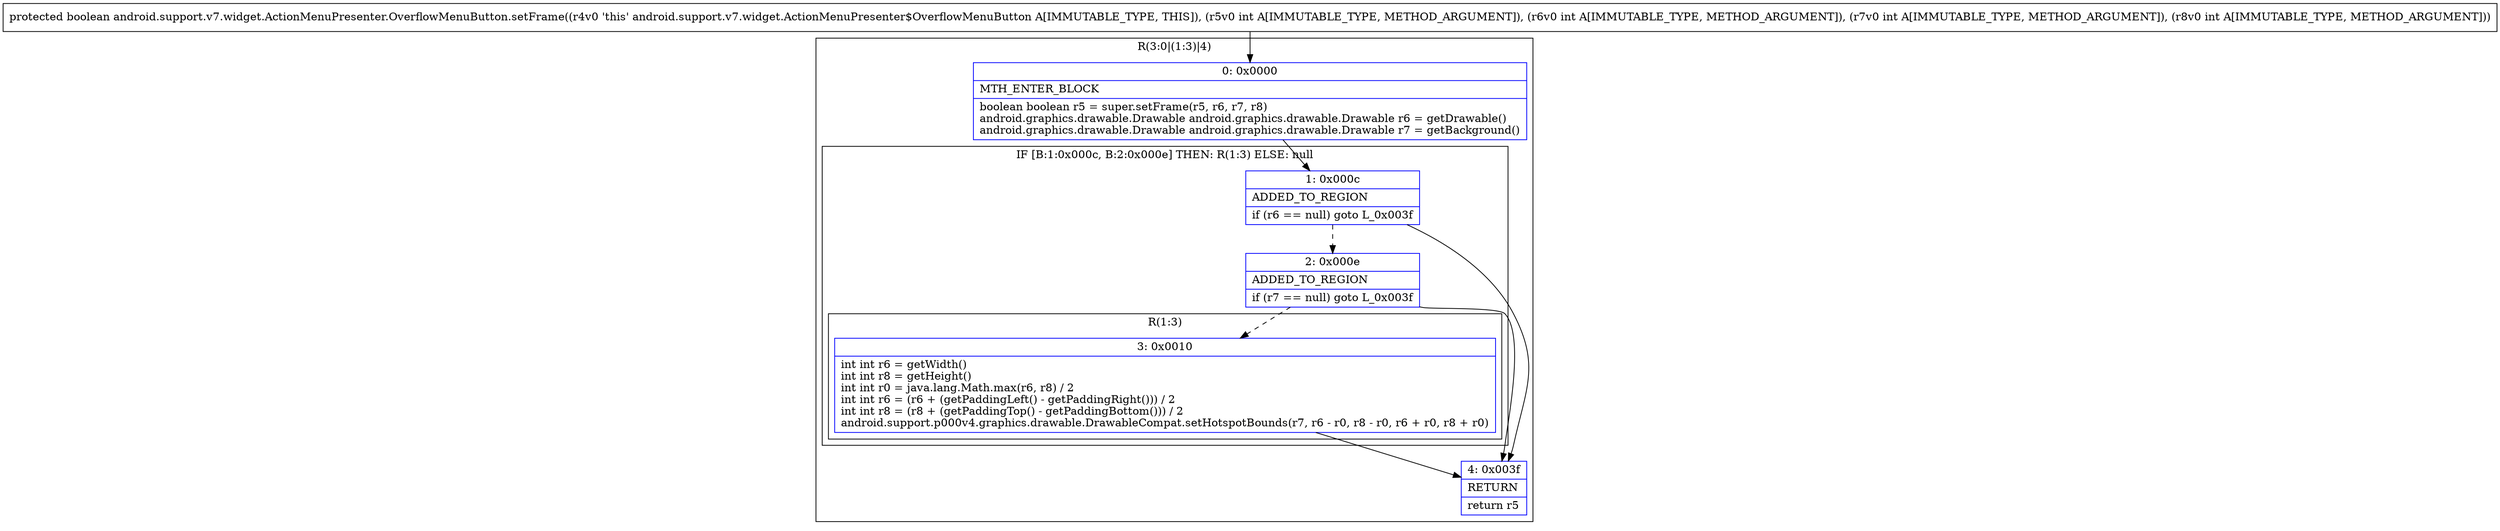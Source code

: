 digraph "CFG forandroid.support.v7.widget.ActionMenuPresenter.OverflowMenuButton.setFrame(IIII)Z" {
subgraph cluster_Region_608974533 {
label = "R(3:0|(1:3)|4)";
node [shape=record,color=blue];
Node_0 [shape=record,label="{0\:\ 0x0000|MTH_ENTER_BLOCK\l|boolean boolean r5 = super.setFrame(r5, r6, r7, r8)\landroid.graphics.drawable.Drawable android.graphics.drawable.Drawable r6 = getDrawable()\landroid.graphics.drawable.Drawable android.graphics.drawable.Drawable r7 = getBackground()\l}"];
subgraph cluster_IfRegion_546361694 {
label = "IF [B:1:0x000c, B:2:0x000e] THEN: R(1:3) ELSE: null";
node [shape=record,color=blue];
Node_1 [shape=record,label="{1\:\ 0x000c|ADDED_TO_REGION\l|if (r6 == null) goto L_0x003f\l}"];
Node_2 [shape=record,label="{2\:\ 0x000e|ADDED_TO_REGION\l|if (r7 == null) goto L_0x003f\l}"];
subgraph cluster_Region_910004104 {
label = "R(1:3)";
node [shape=record,color=blue];
Node_3 [shape=record,label="{3\:\ 0x0010|int int r6 = getWidth()\lint int r8 = getHeight()\lint int r0 = java.lang.Math.max(r6, r8) \/ 2\lint int r6 = (r6 + (getPaddingLeft() \- getPaddingRight())) \/ 2\lint int r8 = (r8 + (getPaddingTop() \- getPaddingBottom())) \/ 2\landroid.support.p000v4.graphics.drawable.DrawableCompat.setHotspotBounds(r7, r6 \- r0, r8 \- r0, r6 + r0, r8 + r0)\l}"];
}
}
Node_4 [shape=record,label="{4\:\ 0x003f|RETURN\l|return r5\l}"];
}
MethodNode[shape=record,label="{protected boolean android.support.v7.widget.ActionMenuPresenter.OverflowMenuButton.setFrame((r4v0 'this' android.support.v7.widget.ActionMenuPresenter$OverflowMenuButton A[IMMUTABLE_TYPE, THIS]), (r5v0 int A[IMMUTABLE_TYPE, METHOD_ARGUMENT]), (r6v0 int A[IMMUTABLE_TYPE, METHOD_ARGUMENT]), (r7v0 int A[IMMUTABLE_TYPE, METHOD_ARGUMENT]), (r8v0 int A[IMMUTABLE_TYPE, METHOD_ARGUMENT])) }"];
MethodNode -> Node_0;
Node_0 -> Node_1;
Node_1 -> Node_2[style=dashed];
Node_1 -> Node_4;
Node_2 -> Node_3[style=dashed];
Node_2 -> Node_4;
Node_3 -> Node_4;
}

